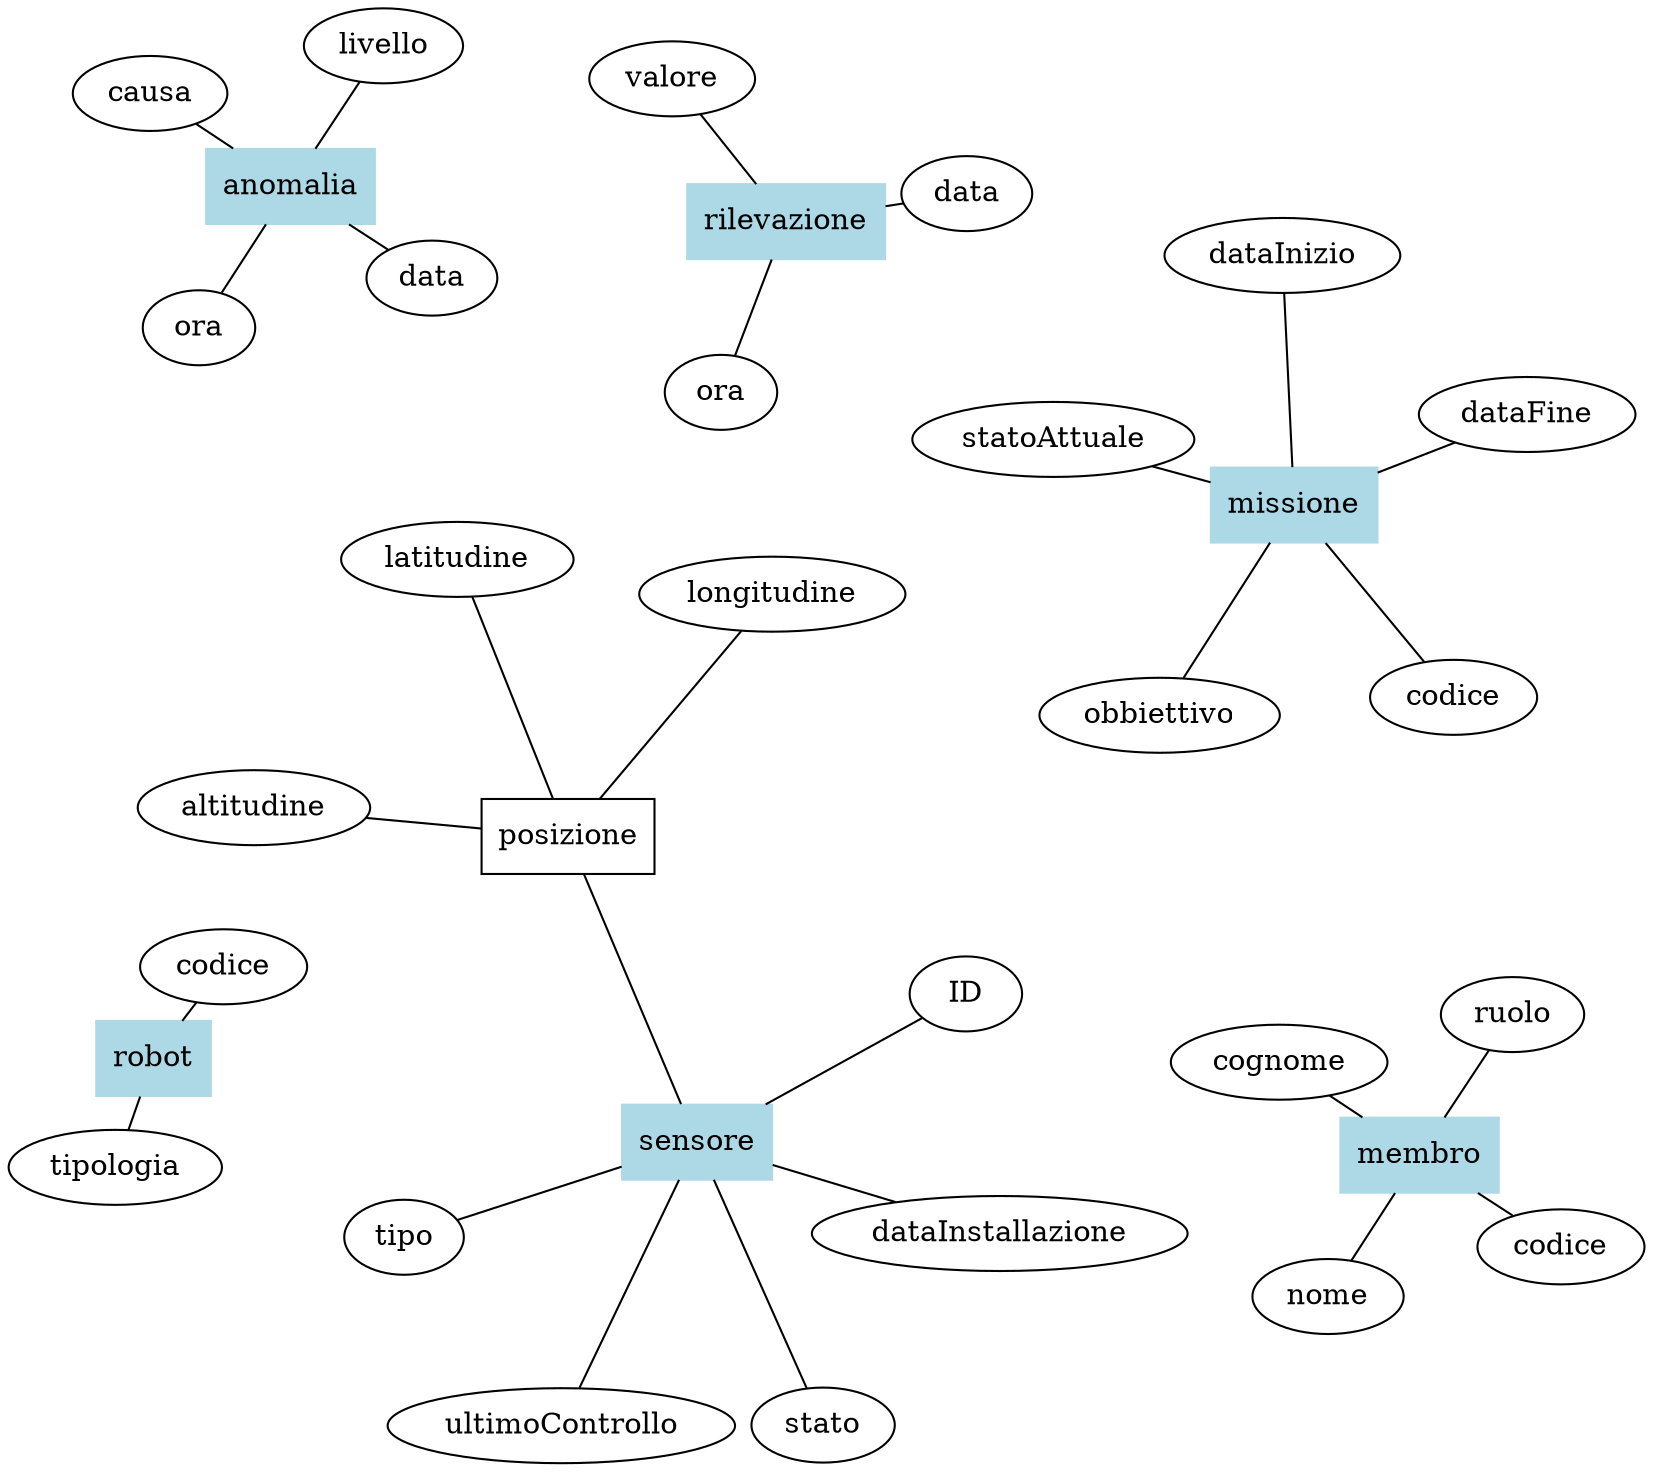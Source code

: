 graph ER {
    layout=neato;
    overlap=false;
    // Entità
    /// Missione
    missione[shape="box", style=filled, color="lightblue"];
    missione_codice[label="codice"];
    missione_obbiettivo[label="obbiettivo"];
    missione_statoattuale[label="statoAttuale"];
    missione_dataFine[label="dataFine"];
    missione_dataInizio[label="dataInizio"];
    missione -- missione_codice;
    missione -- missione_obbiettivo;
    missione -- missione_statoattuale;
    missione -- missione_dataFine;
    missione -- missione_dataInizio;
    /// Membri dell'Equipaggio
    membro[shape="box", style=filled, color="lightblue"];
    membro_codice[label="codice"];
    membro_nome[label="nome"];
    membro_cognome[label="cognome"];
    membro_ruolo[label="ruolo"];
    membro -- membro_codice;
    membro -- membro_nome;
    membro -- membro_cognome;
    membro -- membro_ruolo;
    /// Sensori
    sensore[shape="box", style=filled, color="lightblue"];
    sensore_ID[label="ID"];
    sensore_posizione[shape="box", label="posizione"];
    sensore_pos_latitudine[label="latitudine"];
    sensore_pos_longitudine[label="longitudine"];
    sensore_pos_altitudine[label="altitudine"];
    sensore_tipo[label="tipo"];
    sensore_dataInstallazione[label="dataInstallazione"];
    sensore_ultimoControllo[label="ultimoControllo"];
    sensore_stato[label="stato"];
    sensore -- sensore_ID;
    sensore -- sensore_posizione;
    sensore_posizione -- sensore_pos_latitudine;
    sensore_pos_longitudine -- sensore_posizione -- sensore_pos_altitudine;
    sensore -- sensore_tipo;
    sensore -- sensore_dataInstallazione;
    sensore -- sensore_ultimoControllo;
    sensore -- sensore_stato;
    /// Robot
    robot[shape="box", style=filled, color="lightblue"];
    robot_codice[label="codice"];
    robot_tipo[label="tipologia"];
    robot_codice -- robot -- robot_tipo;
    /// Rilevazione
    rilevazione[shape="box", style=filled, color="lightblue"];
    rilevazione_data[label="data"];
    rilevazione_ora[label="ora"];
    rilevazione_valore[label="valore"];
    rilevazione_data -- rilevazione -- rilevazione_ora;
    rilevazione -- rilevazione_valore;
    /// Anomalia
    anomalia[shape="box", style=filled, color="lightblue"];
    anomalia_data[label="data"];
    anomalia_ora[label="ora"];
    anomalia_causa[label="causa"];
    anomalia_livello[label="livello"];
    anomalia_data -- anomalia -- anomalia_ora;
    anomalia_causa -- anomalia -- anomalia_livello
    /// Intervento
    /// Report
    // Relazioni
    // Varie ed Eventuali
}

